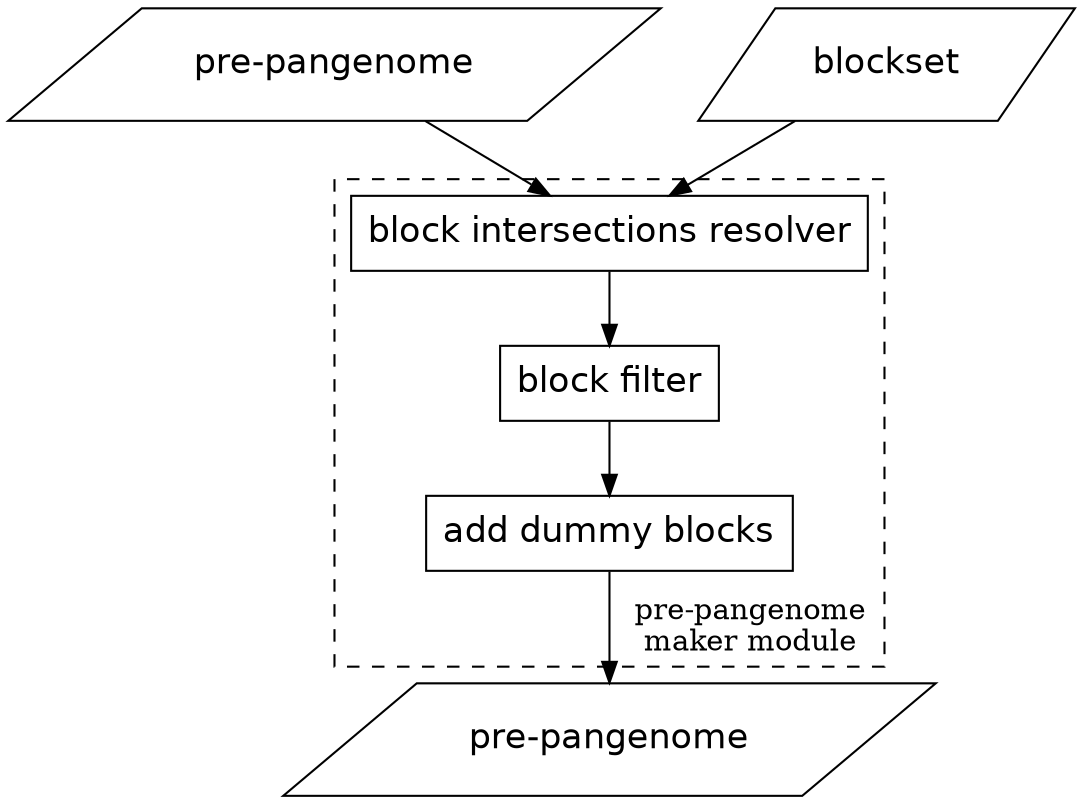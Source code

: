 digraph G {

    node [
        fontsize = 17
        fontname = "helvetica"
    ];

    prepang [
        shape = parallelogram
        label = "pre-pangenome"
    ];
    blockset [
        shape = parallelogram
        label = "blockset"
    ];

    subgraph cluster_algo {
        style = "dashed"
        label = "pre-pangenome\nmaker module"
        labelloc = "b"
        labeljust = "r"

        resolver [
            shape = rectangle
            label = "block intersections resolver"
        ];
        filter [
            shape = rectangle
            label = "block filter"
        ];
        dummy [
            shape = rectangle
            label = "add dummy blocks"
        ];

    }

    output [
        shape = parallelogram
        label = "pre-pangenome"
    ];

    prepang -> resolver;
    blockset -> resolver;
    resolver -> filter;
    filter -> dummy;
    dummy -> output;
}
